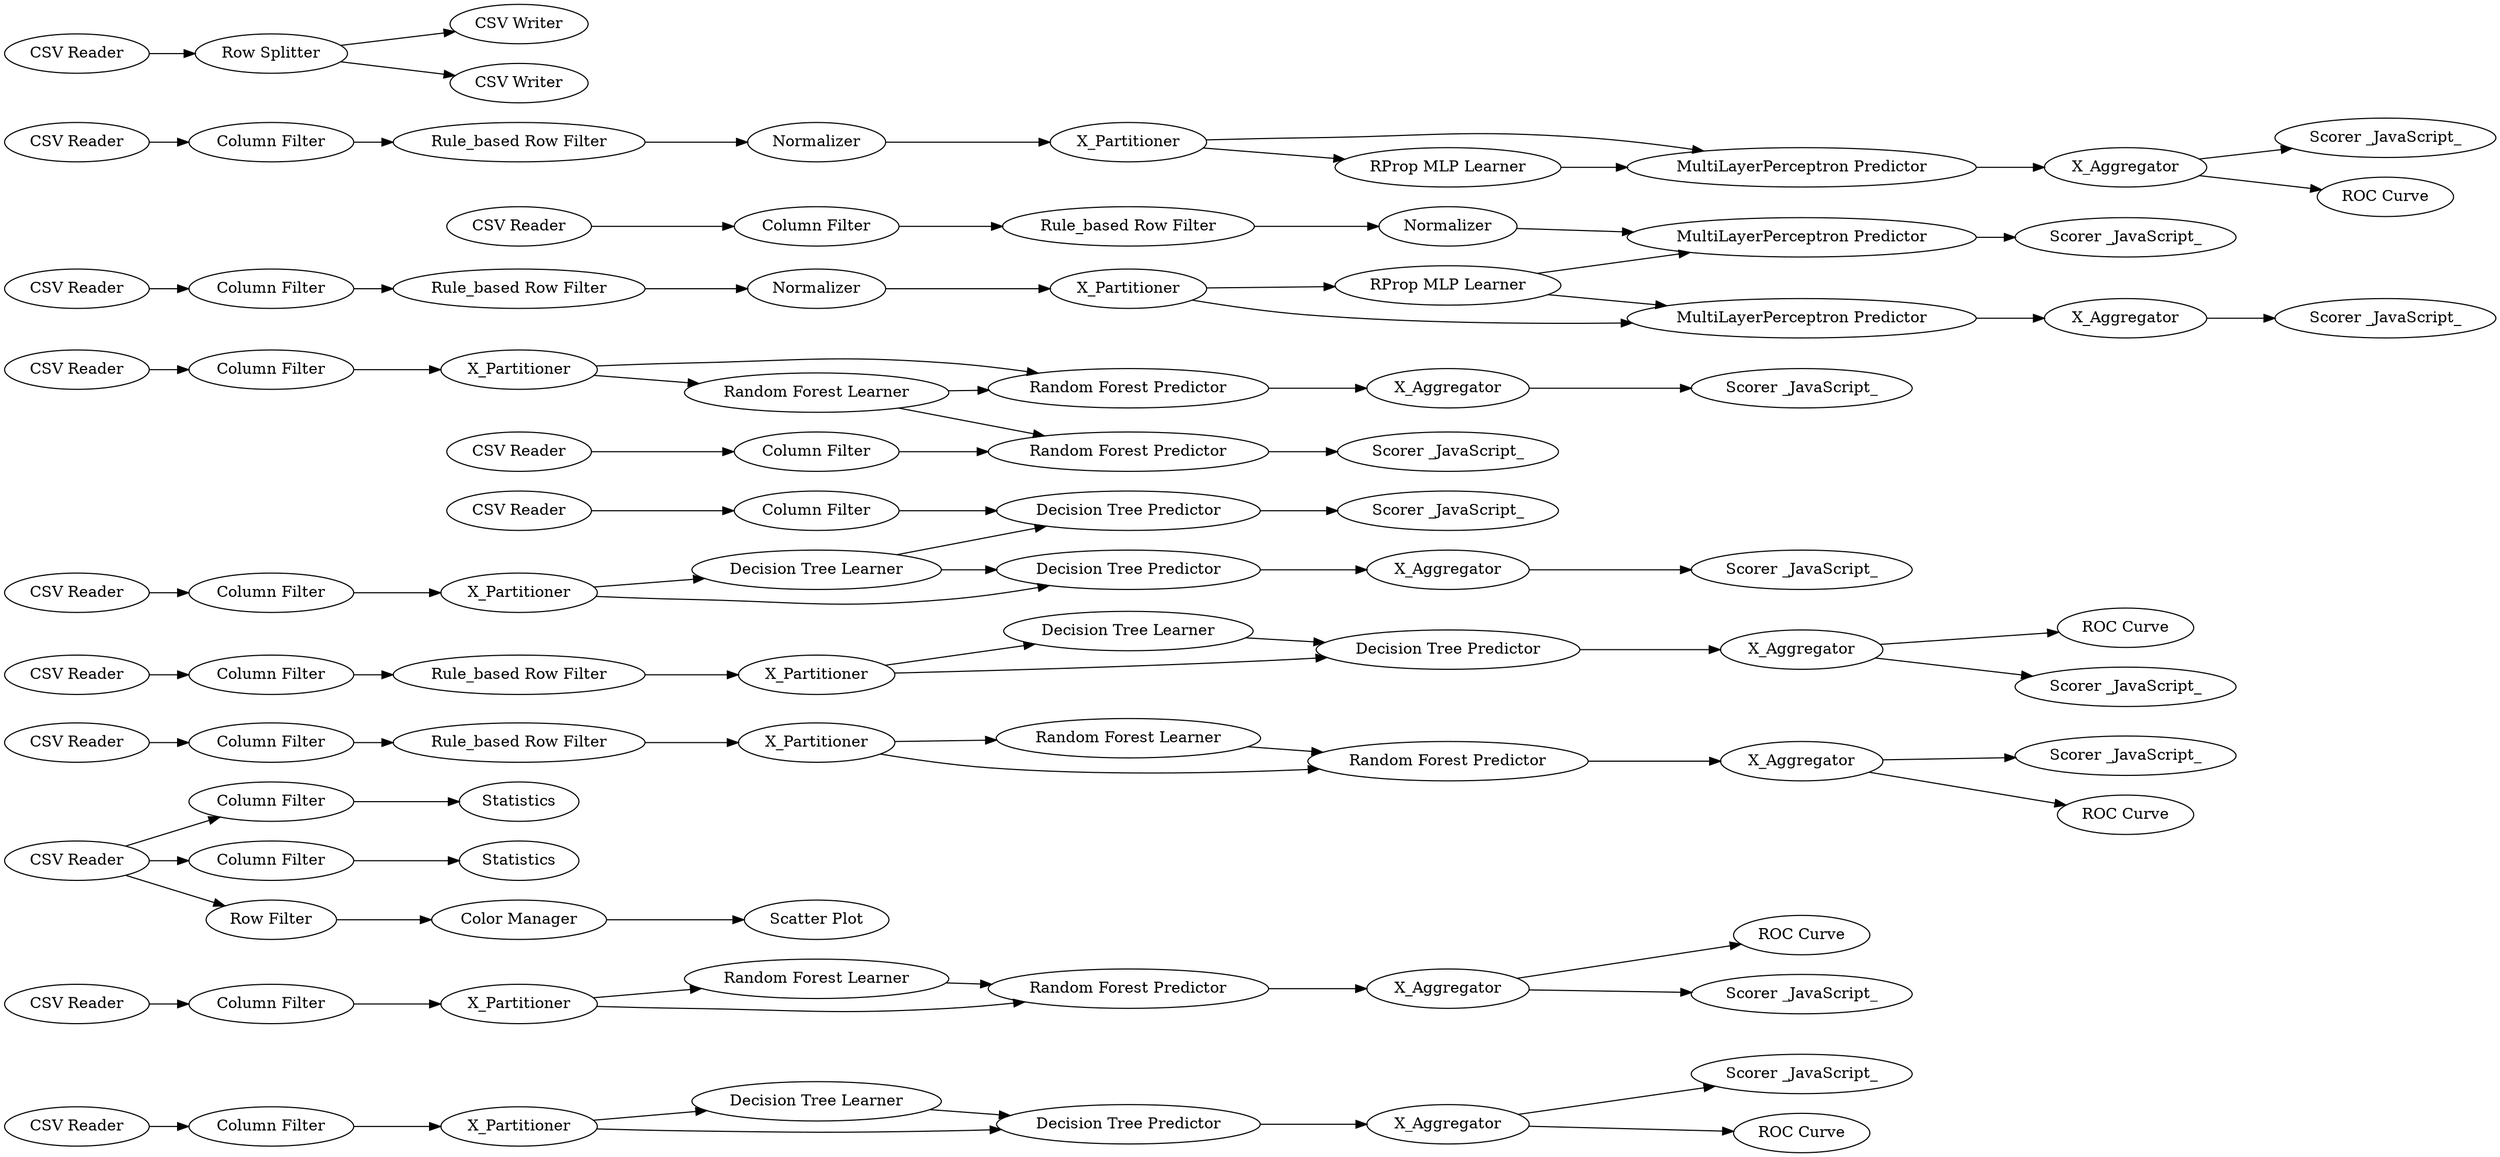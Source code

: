 digraph {
	33 [label="CSV Reader"]
	35 [label=X_Partitioner]
	39 [label="CSV Reader"]
	40 [label=X_Partitioner]
	48 [label="CSV Reader"]
	49 [label="Column Filter"]
	50 [label="Column Filter"]
	51 [label=Statistics]
	52 [label=Statistics]
	53 [label=X_Aggregator]
	54 [label=X_Aggregator]
	72 [label="Scorer _JavaScript_"]
	76 [label="ROC Curve"]
	80 [label="Row Filter"]
	81 [label="Scatter Plot"]
	82 [label="Color Manager"]
	83 [label="ROC Curve"]
	84 [label="Scorer _JavaScript_"]
	92 [label="Column Filter"]
	93 [label=X_Partitioner]
	94 [label="Column Filter"]
	95 [label="Scorer _JavaScript_"]
	96 [label="ROC Curve"]
	97 [label="CSV Reader"]
	100 [label=X_Aggregator]
	103 [label="Column Filter"]
	104 [label="CSV Reader"]
	105 [label="ROC Curve"]
	106 [label="Column Filter"]
	107 [label=X_Partitioner]
	109 [label=X_Aggregator]
	113 [label="Decision Tree Learner"]
	114 [label="Decision Tree Predictor"]
	115 [label="Decision Tree Learner"]
	116 [label="Decision Tree Predictor"]
	119 [label="Column Filter"]
	120 [label="CSV Reader"]
	121 [label=X_Partitioner]
	122 [label="Decision Tree Learner"]
	123 [label="Decision Tree Predictor"]
	127 [label="Decision Tree Predictor"]
	129 [label="Random Forest Learner"]
	130 [label="Random Forest Predictor"]
	131 [label="Random Forest Learner"]
	132 [label="Random Forest Predictor"]
	133 [label="CSV Reader"]
	134 [label=X_Aggregator]
	136 [label="Scorer _JavaScript_"]
	138 [label="Column Filter"]
	140 [label="Scorer _JavaScript_"]
	143 [label=X_Partitioner]
	144 [label="Random Forest Predictor"]
	145 [label="Random Forest Learner"]
	146 [label="Random Forest Predictor"]
	149 [label="Column Filter"]
	150 [label=X_Partitioner]
	151 [label="Scorer _JavaScript_"]
	152 [label="Scorer _JavaScript_"]
	155 [label="Scorer _JavaScript_"]
	156 [label=X_Aggregator]
	158 [label="CSV Reader"]
	159 [label="Column Filter"]
	164 [label=X_Partitioner]
	167 [label="ROC Curve"]
	168 [label="CSV Reader"]
	169 [label="MultiLayerPerceptron Predictor"]
	171 [label="MultiLayerPerceptron Predictor"]
	173 [label="MultiLayerPerceptron Predictor"]
	174 [label="Rule_based Row Filter"]
	177 [label="Scorer _JavaScript_"]
	178 [label="Rule_based Row Filter"]
	179 [label="Rule_based Row Filter"]
	180 [label=Normalizer]
	181 [label=Normalizer]
	182 [label=X_Aggregator]
	184 [label="RProp MLP Learner"]
	185 [label="Rule_based Row Filter"]
	186 [label="RProp MLP Learner"]
	189 [label=X_Aggregator]
	190 [label="Scorer _JavaScript_"]
	191 [label="Scorer _JavaScript_"]
	192 [label="Column Filter"]
	193 [label="CSV Reader"]
	194 [label="Row Splitter"]
	195 [label="CSV Writer"]
	196 [label="CSV Writer"]
	197 [label="CSV Reader"]
	198 [label="CSV Reader"]
	199 [label="Column Filter"]
	200 [label=Normalizer]
	201 [label="Column Filter"]
	202 [label="Rule_based Row Filter"]
	203 [label="CSV Reader"]
	33 -> 103
	35 -> 115
	35 -> 116
	39 -> 92
	40 -> 129
	40 -> 130
	48 -> 49
	48 -> 50
	48 -> 80
	49 -> 52
	50 -> 51
	53 -> 84
	53 -> 83
	54 -> 76
	54 -> 72
	80 -> 82
	82 -> 81
	92 -> 40
	93 -> 132
	93 -> 131
	94 -> 178
	97 -> 94
	100 -> 96
	100 -> 95
	103 -> 35
	104 -> 106
	106 -> 174
	107 -> 114
	107 -> 113
	109 -> 105
	109 -> 177
	113 -> 114
	114 -> 109
	115 -> 116
	116 -> 54
	119 -> 121
	120 -> 119
	121 -> 123
	121 -> 122
	122 -> 123
	122 -> 127
	123 -> 189
	127 -> 191
	129 -> 130
	130 -> 53
	131 -> 132
	132 -> 100
	133 -> 138
	134 -> 140
	138 -> 143
	143 -> 145
	143 -> 144
	144 -> 134
	145 -> 144
	145 -> 146
	146 -> 136
	149 -> 185
	150 -> 184
	150 -> 169
	156 -> 151
	158 -> 159
	159 -> 179
	164 -> 171
	164 -> 186
	168 -> 149
	169 -> 182
	171 -> 156
	173 -> 152
	174 -> 107
	178 -> 93
	179 -> 180
	180 -> 150
	181 -> 164
	182 -> 167
	182 -> 155
	184 -> 169
	185 -> 181
	186 -> 171
	186 -> 173
	189 -> 190
	192 -> 127
	193 -> 194
	194 -> 195
	194 -> 196
	197 -> 192
	198 -> 199
	199 -> 146
	200 -> 173
	201 -> 202
	202 -> 200
	203 -> 201
	rankdir=LR
}
